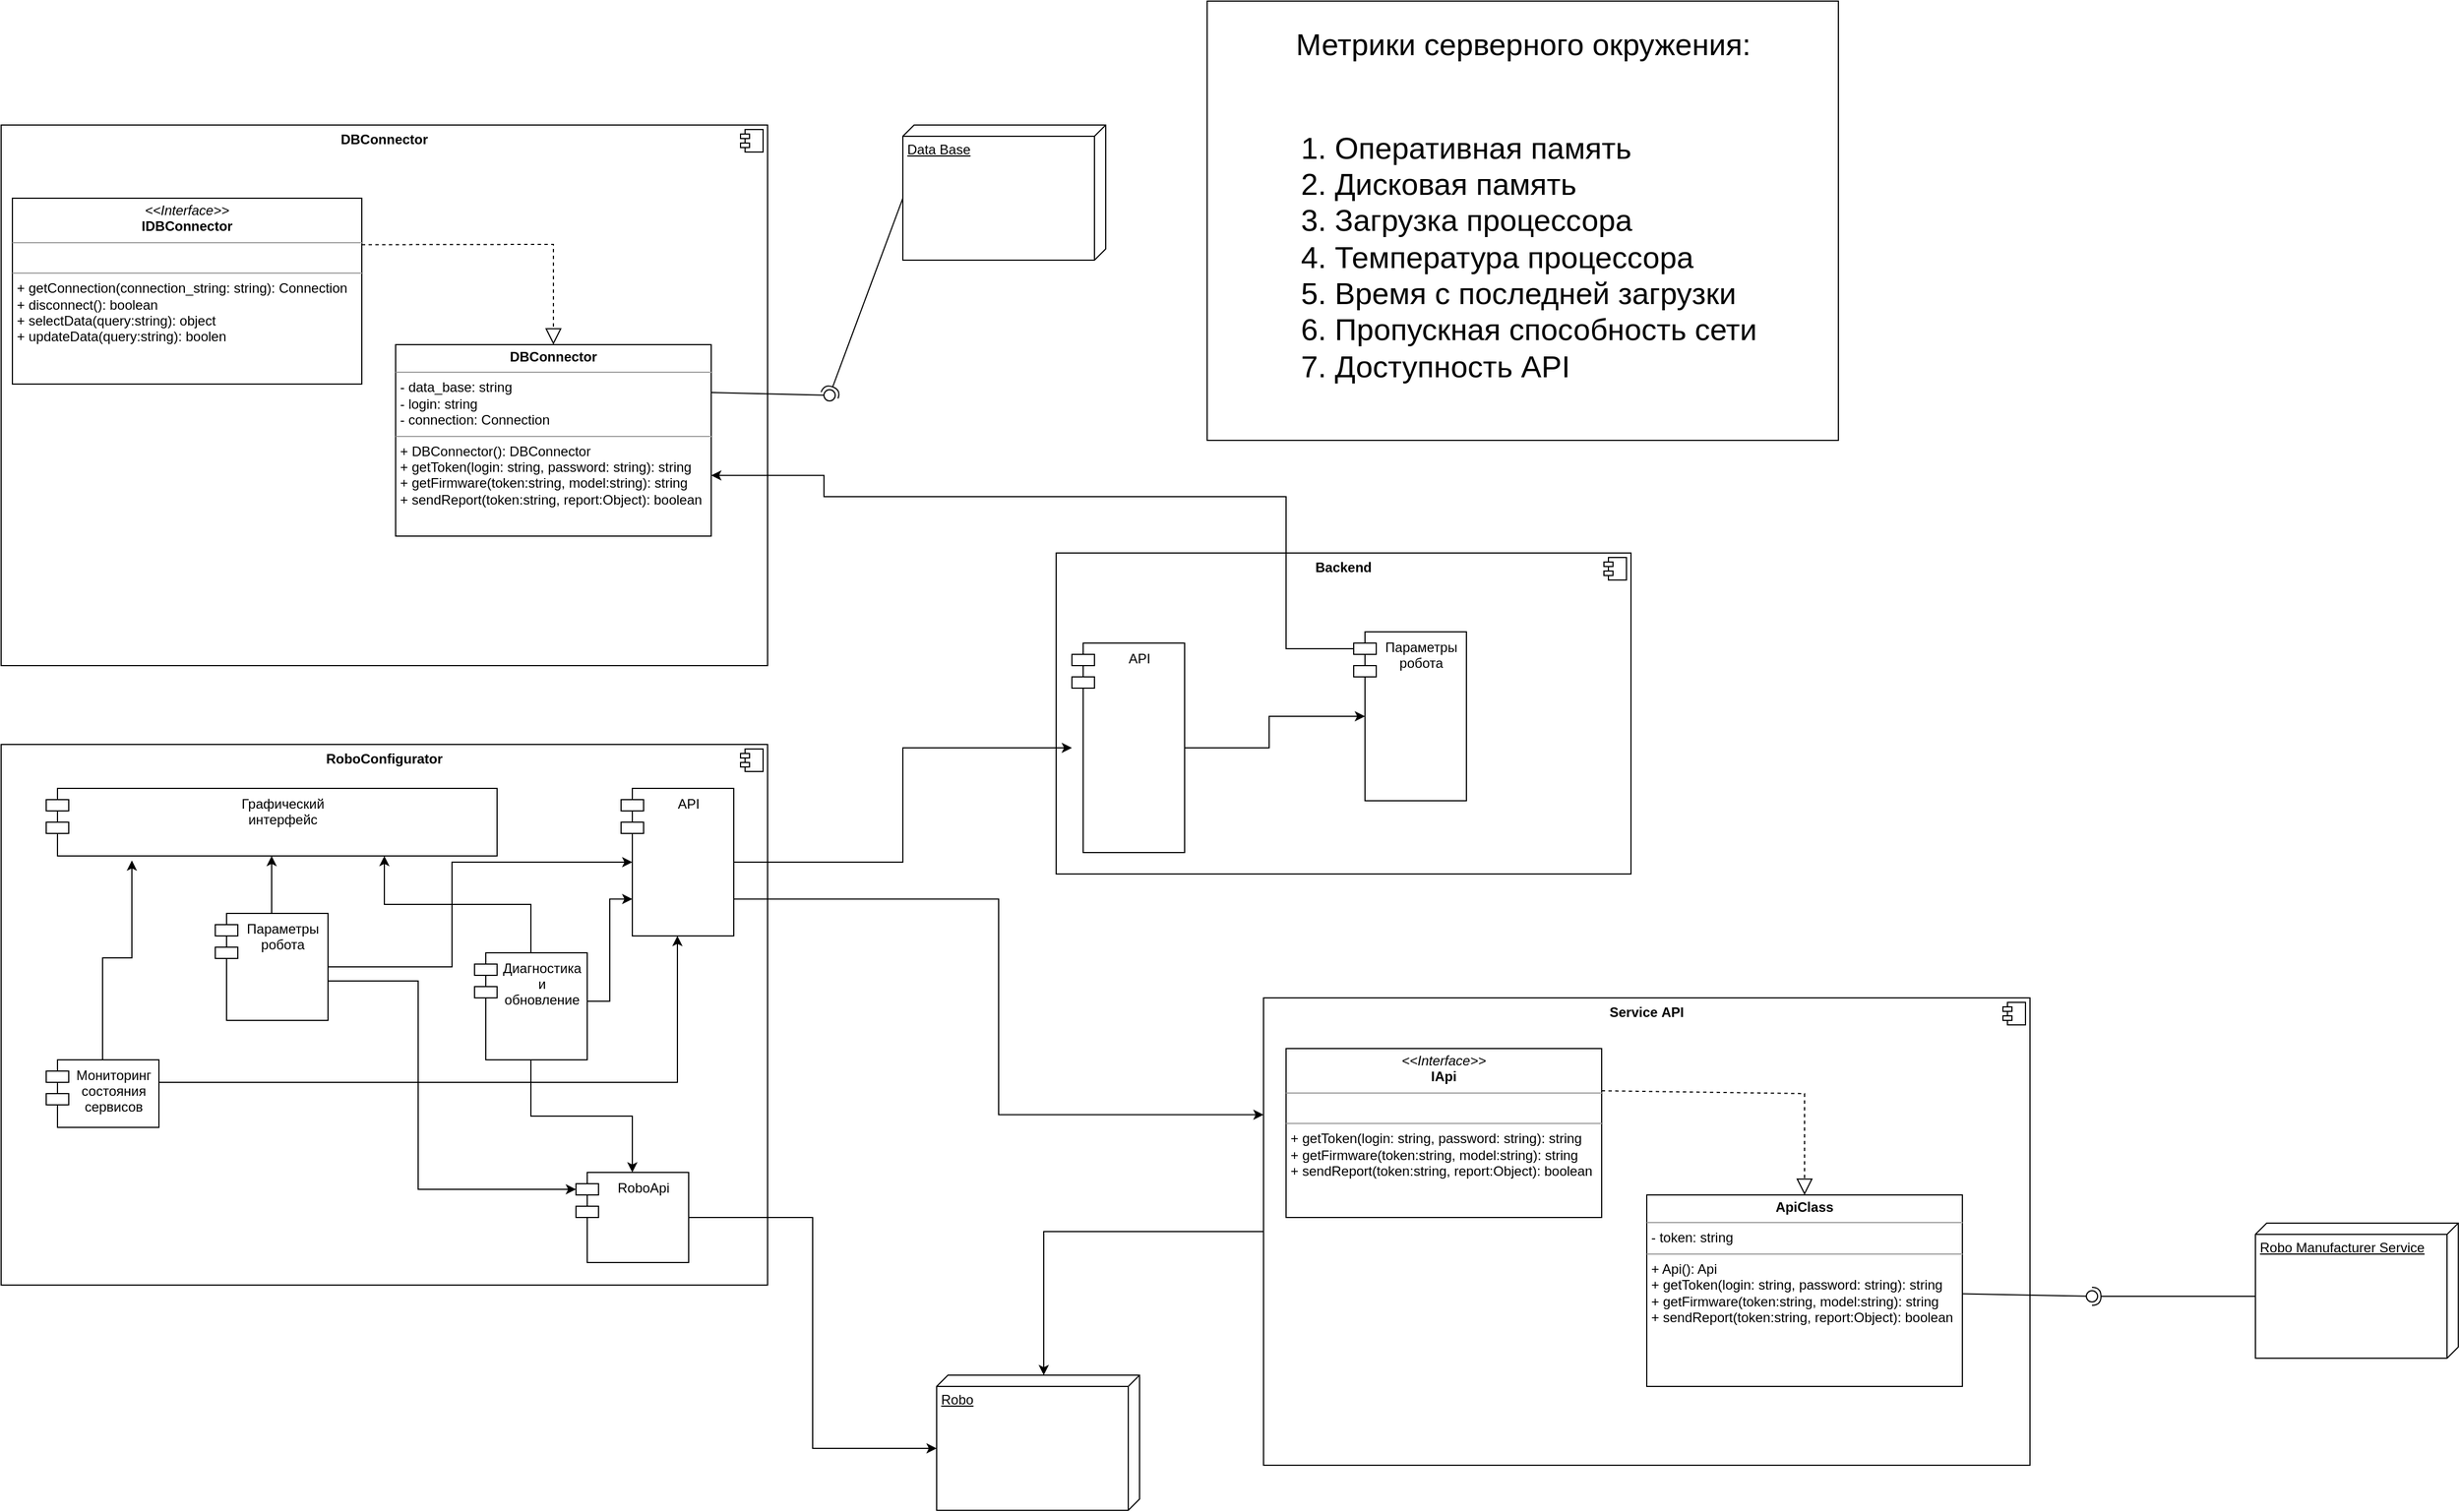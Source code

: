 <mxfile version="20.7.4" type="device"><diagram id="mIF9UkFlfIz6l7B6Z8xQ" name="Page-1"><mxGraphModel dx="2049" dy="1137" grid="1" gridSize="10" guides="1" tooltips="1" connect="1" arrows="1" fold="1" page="1" pageScale="1" pageWidth="827" pageHeight="1169" math="0" shadow="0"><root><mxCell id="0"/><mxCell id="1" parent="0"/><mxCell id="l2dZydtLmszuA_eJ2vay-12" value="&lt;p style=&quot;margin:0px;margin-top:6px;text-align:center;&quot;&gt;&lt;b&gt;DBConnector&lt;/b&gt;&lt;/p&gt;" style="align=left;overflow=fill;html=1;dropTarget=0;" vertex="1" parent="1"><mxGeometry x="50" y="520" width="680" height="480" as="geometry"/></mxCell><mxCell id="l2dZydtLmszuA_eJ2vay-13" value="" style="shape=component;jettyWidth=8;jettyHeight=4;" vertex="1" parent="l2dZydtLmszuA_eJ2vay-12"><mxGeometry x="1" width="20" height="20" relative="1" as="geometry"><mxPoint x="-24" y="4" as="offset"/></mxGeometry></mxCell><mxCell id="l2dZydtLmszuA_eJ2vay-14" value="&lt;p style=&quot;margin:0px;margin-top:4px;text-align:center;&quot;&gt;&lt;i&gt;&amp;lt;&amp;lt;Interface&amp;gt;&amp;gt;&lt;/i&gt;&lt;br&gt;&lt;b&gt;IDBConnector&lt;/b&gt;&lt;/p&gt;&lt;hr size=&quot;1&quot;&gt;&lt;p style=&quot;margin:0px;margin-left:4px;&quot;&gt;&lt;br&gt;&lt;/p&gt;&lt;hr size=&quot;1&quot;&gt;&lt;p style=&quot;margin:0px;margin-left:4px;&quot;&gt;+ getConnection(connection_string: string): Connection&lt;/p&gt;&lt;p style=&quot;margin:0px;margin-left:4px;&quot;&gt;+ disconnect(): boolean&lt;/p&gt;&lt;p style=&quot;margin:0px;margin-left:4px;&quot;&gt;+ selectData(query:string): object&lt;/p&gt;&lt;p style=&quot;margin:0px;margin-left:4px;&quot;&gt;+ updateData(query:string): boolen&lt;/p&gt;" style="verticalAlign=top;align=left;overflow=fill;fontSize=12;fontFamily=Helvetica;html=1;" vertex="1" parent="1"><mxGeometry x="60" y="585" width="310" height="165" as="geometry"/></mxCell><mxCell id="l2dZydtLmszuA_eJ2vay-15" value="&lt;p style=&quot;margin:0px;margin-top:4px;text-align:center;&quot;&gt;&lt;b&gt;DBConnector&lt;/b&gt;&lt;/p&gt;&lt;hr size=&quot;1&quot;&gt;&lt;p style=&quot;margin:0px;margin-left:4px;&quot;&gt;- data_base: string&lt;/p&gt;&lt;p style=&quot;margin:0px;margin-left:4px;&quot;&gt;- login: string&lt;/p&gt;&lt;p style=&quot;margin:0px;margin-left:4px;&quot;&gt;- connection: Connection&amp;nbsp;&lt;/p&gt;&lt;hr size=&quot;1&quot;&gt;&lt;p style=&quot;margin:0px;margin-left:4px;&quot;&gt;+ DBConnector(): DBConnector&lt;/p&gt;&lt;p style=&quot;border-color: var(--border-color); margin: 0px 0px 0px 4px;&quot;&gt;+ getToken(login: string, password: string): string&lt;/p&gt;&lt;p style=&quot;border-color: var(--border-color); margin: 0px 0px 0px 4px;&quot;&gt;+ getFirmware(token:string, model:string): string&lt;/p&gt;&lt;p style=&quot;border-color: var(--border-color); margin: 0px 0px 0px 4px;&quot;&gt;+ sendReport(token:string, report:Object): boolean&lt;/p&gt;" style="verticalAlign=top;align=left;overflow=fill;fontSize=12;fontFamily=Helvetica;html=1;" vertex="1" parent="1"><mxGeometry x="400" y="715" width="280" height="170" as="geometry"/></mxCell><mxCell id="l2dZydtLmszuA_eJ2vay-19" value="" style="endArrow=block;dashed=1;endFill=0;endSize=12;html=1;rounded=0;exitX=1;exitY=0.25;exitDx=0;exitDy=0;entryX=0.5;entryY=0;entryDx=0;entryDy=0;" edge="1" parent="1" source="l2dZydtLmszuA_eJ2vay-14" target="l2dZydtLmszuA_eJ2vay-15"><mxGeometry width="160" relative="1" as="geometry"><mxPoint x="540" y="710" as="sourcePoint"/><mxPoint x="700" y="710" as="targetPoint"/><Array as="points"><mxPoint x="540" y="626"/></Array></mxGeometry></mxCell><mxCell id="l2dZydtLmszuA_eJ2vay-20" value="Data Base" style="verticalAlign=top;align=left;spacingTop=8;spacingLeft=2;spacingRight=12;shape=cube;size=10;direction=south;fontStyle=4;html=1;" vertex="1" parent="1"><mxGeometry x="850" y="520" width="180" height="120" as="geometry"/></mxCell><mxCell id="l2dZydtLmszuA_eJ2vay-21" value="" style="rounded=0;orthogonalLoop=1;jettySize=auto;html=1;endArrow=none;endFill=0;sketch=0;sourcePerimeterSpacing=0;targetPerimeterSpacing=0;exitX=1;exitY=0.25;exitDx=0;exitDy=0;" edge="1" parent="1" target="l2dZydtLmszuA_eJ2vay-23" source="l2dZydtLmszuA_eJ2vay-15"><mxGeometry relative="1" as="geometry"><mxPoint x="680" y="772.745" as="sourcePoint"/></mxGeometry></mxCell><mxCell id="l2dZydtLmszuA_eJ2vay-22" value="" style="rounded=0;orthogonalLoop=1;jettySize=auto;html=1;endArrow=halfCircle;endFill=0;entryX=0.5;entryY=0.5;endSize=6;strokeWidth=1;sketch=0;exitX=0;exitY=0;exitDx=65;exitDy=180;exitPerimeter=0;" edge="1" parent="1" target="l2dZydtLmszuA_eJ2vay-23" source="l2dZydtLmszuA_eJ2vay-20"><mxGeometry relative="1" as="geometry"><mxPoint x="910" y="775" as="sourcePoint"/></mxGeometry></mxCell><mxCell id="l2dZydtLmszuA_eJ2vay-23" value="" style="ellipse;whiteSpace=wrap;html=1;align=center;aspect=fixed;resizable=0;points=[];outlineConnect=0;sketch=0;" vertex="1" parent="1"><mxGeometry x="779.998" y="755" width="10" height="10" as="geometry"/></mxCell><mxCell id="l2dZydtLmszuA_eJ2vay-25" value="&lt;p style=&quot;margin:0px;margin-top:6px;text-align:center;&quot;&gt;&lt;b&gt;RoboConfigurator&lt;/b&gt;&lt;/p&gt;" style="align=left;overflow=fill;html=1;dropTarget=0;" vertex="1" parent="1"><mxGeometry x="50" y="1070" width="680" height="480" as="geometry"/></mxCell><mxCell id="l2dZydtLmszuA_eJ2vay-26" value="" style="shape=component;jettyWidth=8;jettyHeight=4;" vertex="1" parent="l2dZydtLmszuA_eJ2vay-25"><mxGeometry x="1" width="20" height="20" relative="1" as="geometry"><mxPoint x="-24" y="4" as="offset"/></mxGeometry></mxCell><mxCell id="l2dZydtLmszuA_eJ2vay-30" value="Robo" style="verticalAlign=top;align=left;spacingTop=8;spacingLeft=2;spacingRight=12;shape=cube;size=10;direction=south;fontStyle=4;html=1;" vertex="1" parent="1"><mxGeometry x="880" y="1630" width="180" height="120" as="geometry"/></mxCell><mxCell id="l2dZydtLmszuA_eJ2vay-34" value="&lt;p style=&quot;margin:0px;margin-top:6px;text-align:center;&quot;&gt;&lt;b&gt;Backend&lt;/b&gt;&lt;/p&gt;" style="align=left;overflow=fill;html=1;dropTarget=0;" vertex="1" parent="1"><mxGeometry x="986" y="900" width="510" height="285" as="geometry"/></mxCell><mxCell id="l2dZydtLmszuA_eJ2vay-35" value="" style="shape=component;jettyWidth=8;jettyHeight=4;" vertex="1" parent="l2dZydtLmszuA_eJ2vay-34"><mxGeometry x="1" width="20" height="20" relative="1" as="geometry"><mxPoint x="-24" y="4" as="offset"/></mxGeometry></mxCell><mxCell id="l2dZydtLmszuA_eJ2vay-38" style="edgeStyle=orthogonalEdgeStyle;rounded=0;orthogonalLoop=1;jettySize=auto;html=1;entryX=0;entryY=0;entryDx=65;entryDy=180;entryPerimeter=0;" edge="1" parent="1" source="l2dZydtLmszuA_eJ2vay-37" target="l2dZydtLmszuA_eJ2vay-30"><mxGeometry relative="1" as="geometry"/></mxCell><mxCell id="l2dZydtLmszuA_eJ2vay-37" value="RoboApi" style="shape=module;align=left;spacingLeft=20;align=center;verticalAlign=top;" vertex="1" parent="1"><mxGeometry x="560" y="1450" width="100" height="80" as="geometry"/></mxCell><mxCell id="l2dZydtLmszuA_eJ2vay-43" style="edgeStyle=orthogonalEdgeStyle;rounded=0;orthogonalLoop=1;jettySize=auto;html=1;" edge="1" parent="1" source="l2dZydtLmszuA_eJ2vay-39" target="l2dZydtLmszuA_eJ2vay-40"><mxGeometry relative="1" as="geometry"/></mxCell><mxCell id="l2dZydtLmszuA_eJ2vay-45" style="edgeStyle=orthogonalEdgeStyle;rounded=0;orthogonalLoop=1;jettySize=auto;html=1;entryX=0;entryY=0.5;entryDx=10;entryDy=0;entryPerimeter=0;" edge="1" parent="1" source="l2dZydtLmszuA_eJ2vay-39" target="l2dZydtLmszuA_eJ2vay-44"><mxGeometry relative="1" as="geometry"><Array as="points"><mxPoint x="450" y="1268"/><mxPoint x="450" y="1175"/></Array></mxGeometry></mxCell><mxCell id="l2dZydtLmszuA_eJ2vay-49" style="edgeStyle=orthogonalEdgeStyle;rounded=0;orthogonalLoop=1;jettySize=auto;html=1;entryX=0;entryY=0;entryDx=0;entryDy=15;entryPerimeter=0;" edge="1" parent="1" source="l2dZydtLmszuA_eJ2vay-39" target="l2dZydtLmszuA_eJ2vay-37"><mxGeometry relative="1" as="geometry"><Array as="points"><mxPoint x="420" y="1280"/><mxPoint x="420" y="1465"/></Array></mxGeometry></mxCell><mxCell id="l2dZydtLmszuA_eJ2vay-39" value="Параметры &#10;робота" style="shape=module;align=left;spacingLeft=20;align=center;verticalAlign=top;" vertex="1" parent="1"><mxGeometry x="240" y="1220" width="100" height="95" as="geometry"/></mxCell><mxCell id="l2dZydtLmszuA_eJ2vay-40" value="Графический&#10;интерфейс" style="shape=module;align=left;spacingLeft=20;align=center;verticalAlign=top;" vertex="1" parent="1"><mxGeometry x="90" y="1109" width="400" height="60" as="geometry"/></mxCell><mxCell id="l2dZydtLmszuA_eJ2vay-47" style="edgeStyle=orthogonalEdgeStyle;rounded=0;orthogonalLoop=1;jettySize=auto;html=1;" edge="1" parent="1" source="l2dZydtLmszuA_eJ2vay-44" target="l2dZydtLmszuA_eJ2vay-46"><mxGeometry relative="1" as="geometry"/></mxCell><mxCell id="l2dZydtLmszuA_eJ2vay-62" style="edgeStyle=orthogonalEdgeStyle;rounded=0;orthogonalLoop=1;jettySize=auto;html=1;exitX=1;exitY=0.75;exitDx=0;exitDy=0;entryX=0;entryY=0.25;entryDx=0;entryDy=0;fontSize=27;" edge="1" parent="1" source="l2dZydtLmszuA_eJ2vay-44" target="l2dZydtLmszuA_eJ2vay-1"><mxGeometry relative="1" as="geometry"/></mxCell><mxCell id="l2dZydtLmszuA_eJ2vay-44" value="API" style="shape=module;align=left;spacingLeft=20;align=center;verticalAlign=top;" vertex="1" parent="1"><mxGeometry x="600" y="1109" width="100" height="131" as="geometry"/></mxCell><mxCell id="l2dZydtLmszuA_eJ2vay-54" style="edgeStyle=orthogonalEdgeStyle;rounded=0;orthogonalLoop=1;jettySize=auto;html=1;entryX=0;entryY=0.5;entryDx=10;entryDy=0;entryPerimeter=0;fontSize=27;" edge="1" parent="1" source="l2dZydtLmszuA_eJ2vay-46" target="l2dZydtLmszuA_eJ2vay-48"><mxGeometry relative="1" as="geometry"/></mxCell><mxCell id="l2dZydtLmszuA_eJ2vay-46" value="API" style="shape=module;align=left;spacingLeft=20;align=center;verticalAlign=top;" vertex="1" parent="1"><mxGeometry x="1000" y="980" width="100" height="186" as="geometry"/></mxCell><mxCell id="l2dZydtLmszuA_eJ2vay-48" value="Параметры &#10;робота" style="shape=module;align=left;spacingLeft=20;align=center;verticalAlign=top;" vertex="1" parent="1"><mxGeometry x="1250" y="970" width="100" height="150" as="geometry"/></mxCell><mxCell id="l2dZydtLmszuA_eJ2vay-50" value="" style="group" vertex="1" connectable="0" parent="1"><mxGeometry x="1170" y="1295" width="1060" height="415" as="geometry"/></mxCell><mxCell id="l2dZydtLmszuA_eJ2vay-1" value="&lt;p style=&quot;margin:0px;margin-top:6px;text-align:center;&quot;&gt;&lt;b&gt;Service&amp;nbsp;&lt;/b&gt;&lt;b style=&quot;background-color: initial;&quot;&gt;API&lt;/b&gt;&lt;/p&gt;" style="align=left;overflow=fill;html=1;dropTarget=0;" vertex="1" parent="l2dZydtLmszuA_eJ2vay-50"><mxGeometry width="680" height="415" as="geometry"/></mxCell><mxCell id="l2dZydtLmszuA_eJ2vay-2" value="" style="shape=component;jettyWidth=8;jettyHeight=4;" vertex="1" parent="l2dZydtLmszuA_eJ2vay-1"><mxGeometry x="1" width="20" height="20" relative="1" as="geometry"><mxPoint x="-24" y="4" as="offset"/></mxGeometry></mxCell><mxCell id="l2dZydtLmszuA_eJ2vay-4" value="&lt;p style=&quot;margin:0px;margin-top:4px;text-align:center;&quot;&gt;&lt;i&gt;&amp;lt;&amp;lt;Interface&amp;gt;&amp;gt;&lt;/i&gt;&lt;br&gt;&lt;b&gt;IApi&lt;/b&gt;&lt;/p&gt;&lt;hr size=&quot;1&quot;&gt;&lt;p style=&quot;margin:0px;margin-left:4px;&quot;&gt;&lt;br&gt;&lt;/p&gt;&lt;hr size=&quot;1&quot;&gt;&lt;p style=&quot;margin:0px;margin-left:4px;&quot;&gt;+ getToken(login: string, password: string): string&lt;/p&gt;&lt;p style=&quot;margin:0px;margin-left:4px;&quot;&gt;+ getFirmware(token:string, model:string): string&lt;/p&gt;&lt;p style=&quot;margin:0px;margin-left:4px;&quot;&gt;+ sendReport(token:string, report:Object): boolean&lt;/p&gt;" style="verticalAlign=top;align=left;overflow=fill;fontSize=12;fontFamily=Helvetica;html=1;" vertex="1" parent="l2dZydtLmszuA_eJ2vay-50"><mxGeometry x="20" y="45" width="280" height="150" as="geometry"/></mxCell><mxCell id="l2dZydtLmszuA_eJ2vay-5" value="Robo Manufacturer Service" style="verticalAlign=top;align=left;spacingTop=8;spacingLeft=2;spacingRight=12;shape=cube;size=10;direction=south;fontStyle=4;html=1;" vertex="1" parent="l2dZydtLmszuA_eJ2vay-50"><mxGeometry x="880" y="200" width="180" height="120" as="geometry"/></mxCell><mxCell id="l2dZydtLmszuA_eJ2vay-8" value="&lt;p style=&quot;margin:0px;margin-top:4px;text-align:center;&quot;&gt;&lt;b&gt;ApiClass&lt;/b&gt;&lt;/p&gt;&lt;hr size=&quot;1&quot;&gt;&lt;p style=&quot;margin:0px;margin-left:4px;&quot;&gt;- token: string&lt;/p&gt;&lt;hr size=&quot;1&quot;&gt;&lt;p style=&quot;margin:0px;margin-left:4px;&quot;&gt;+ Api(): Api&lt;/p&gt;&lt;p style=&quot;border-color: var(--border-color); margin: 0px 0px 0px 4px;&quot;&gt;+ getToken(login: string, password: string): string&lt;/p&gt;&lt;p style=&quot;border-color: var(--border-color); margin: 0px 0px 0px 4px;&quot;&gt;+ getFirmware(token:string, model:string): string&lt;/p&gt;&lt;p style=&quot;border-color: var(--border-color); margin: 0px 0px 0px 4px;&quot;&gt;+ sendReport(token:string, report:Object): boolean&lt;/p&gt;" style="verticalAlign=top;align=left;overflow=fill;fontSize=12;fontFamily=Helvetica;html=1;" vertex="1" parent="l2dZydtLmszuA_eJ2vay-50"><mxGeometry x="340" y="175" width="280" height="170" as="geometry"/></mxCell><mxCell id="l2dZydtLmszuA_eJ2vay-9" value="" style="endArrow=block;dashed=1;endFill=0;endSize=12;html=1;rounded=0;exitX=1;exitY=0.25;exitDx=0;exitDy=0;entryX=0.5;entryY=0;entryDx=0;entryDy=0;" edge="1" parent="l2dZydtLmszuA_eJ2vay-50" source="l2dZydtLmszuA_eJ2vay-4" target="l2dZydtLmszuA_eJ2vay-8"><mxGeometry width="160" relative="1" as="geometry"><mxPoint x="280" y="355" as="sourcePoint"/><mxPoint x="440" y="355" as="targetPoint"/><Array as="points"><mxPoint x="480" y="85"/></Array></mxGeometry></mxCell><mxCell id="l2dZydtLmszuA_eJ2vay-11" style="edgeStyle=orthogonalEdgeStyle;rounded=0;orthogonalLoop=1;jettySize=auto;html=1;exitX=0.5;exitY=1;exitDx=0;exitDy=0;" edge="1" parent="l2dZydtLmszuA_eJ2vay-50" source="l2dZydtLmszuA_eJ2vay-1" target="l2dZydtLmszuA_eJ2vay-1"><mxGeometry relative="1" as="geometry"/></mxCell><mxCell id="l2dZydtLmszuA_eJ2vay-16" value="" style="rounded=0;orthogonalLoop=1;jettySize=auto;html=1;endArrow=none;endFill=0;sketch=0;sourcePerimeterSpacing=0;targetPerimeterSpacing=0;" edge="1" target="l2dZydtLmszuA_eJ2vay-18" parent="l2dZydtLmszuA_eJ2vay-50" source="l2dZydtLmszuA_eJ2vay-8"><mxGeometry relative="1" as="geometry"><mxPoint x="340" y="350" as="sourcePoint"/></mxGeometry></mxCell><mxCell id="l2dZydtLmszuA_eJ2vay-17" value="" style="rounded=0;orthogonalLoop=1;jettySize=auto;html=1;endArrow=halfCircle;endFill=0;entryX=0.5;entryY=0.5;endSize=6;strokeWidth=1;sketch=0;exitX=0;exitY=0;exitDx=65;exitDy=180;exitPerimeter=0;" edge="1" target="l2dZydtLmszuA_eJ2vay-18" parent="l2dZydtLmszuA_eJ2vay-50" source="l2dZydtLmszuA_eJ2vay-5"><mxGeometry relative="1" as="geometry"><mxPoint x="380" y="350" as="sourcePoint"/></mxGeometry></mxCell><mxCell id="l2dZydtLmszuA_eJ2vay-18" value="" style="ellipse;whiteSpace=wrap;html=1;align=center;aspect=fixed;resizable=0;points=[];outlineConnect=0;sketch=0;" vertex="1" parent="l2dZydtLmszuA_eJ2vay-50"><mxGeometry x="730" y="260" width="10" height="10" as="geometry"/></mxCell><mxCell id="l2dZydtLmszuA_eJ2vay-53" value="&lt;font style=&quot;&quot;&gt;&lt;span style=&quot;font-size: 27px;&quot;&gt;Метрики серверного окружения:&lt;/span&gt;&lt;br&gt;&lt;div style=&quot;text-align: left;&quot;&gt;&lt;span style=&quot;font-size: 27px;&quot;&gt;&lt;br&gt;&lt;/span&gt;&lt;/div&gt;&lt;ol style=&quot;font-size: 27px;&quot;&gt;&lt;li style=&quot;text-align: left;&quot;&gt;&lt;font style=&quot;font-size: 27px;&quot;&gt;Оперативная память&lt;/font&gt;&lt;/li&gt;&lt;li style=&quot;text-align: left;&quot;&gt;&lt;font style=&quot;font-size: 27px;&quot;&gt;Дисковая память&lt;/font&gt;&lt;/li&gt;&lt;li style=&quot;text-align: left;&quot;&gt;&lt;font style=&quot;font-size: 27px;&quot;&gt;Загрузка процессора&lt;/font&gt;&lt;/li&gt;&lt;li style=&quot;text-align: left;&quot;&gt;&lt;font style=&quot;font-size: 27px;&quot;&gt;Температура процессора&lt;/font&gt;&lt;/li&gt;&lt;li style=&quot;text-align: left;&quot;&gt;&lt;font style=&quot;font-size: 27px;&quot;&gt;Время с последней загрузки&lt;/font&gt;&lt;/li&gt;&lt;li style=&quot;text-align: left;&quot;&gt;&lt;font style=&quot;font-size: 27px;&quot;&gt;Пропускная способность сети&lt;br&gt;&lt;/font&gt;&lt;/li&gt;&lt;li style=&quot;text-align: left;&quot;&gt;&lt;font style=&quot;font-size: 27px;&quot;&gt;Доступность API&lt;/font&gt;&lt;/li&gt;&lt;/ol&gt;&lt;/font&gt;" style="html=1;fontSize=11;align=center;" vertex="1" parent="1"><mxGeometry x="1120" y="410" width="560" height="390" as="geometry"/></mxCell><mxCell id="l2dZydtLmszuA_eJ2vay-42" style="edgeStyle=orthogonalEdgeStyle;rounded=0;orthogonalLoop=1;jettySize=auto;html=1;entryX=1;entryY=0.683;entryDx=0;entryDy=0;entryPerimeter=0;exitX=0;exitY=0;exitDx=0;exitDy=15;exitPerimeter=0;" edge="1" parent="1" source="l2dZydtLmszuA_eJ2vay-48" target="l2dZydtLmszuA_eJ2vay-15"><mxGeometry relative="1" as="geometry"><Array as="points"><mxPoint x="1190" y="985"/><mxPoint x="1190" y="850"/><mxPoint x="780" y="850"/><mxPoint x="780" y="831"/></Array></mxGeometry></mxCell><mxCell id="l2dZydtLmszuA_eJ2vay-56" style="edgeStyle=orthogonalEdgeStyle;rounded=0;orthogonalLoop=1;jettySize=auto;html=1;entryX=0.19;entryY=1.067;entryDx=0;entryDy=0;entryPerimeter=0;fontSize=27;" edge="1" parent="1" source="l2dZydtLmszuA_eJ2vay-55" target="l2dZydtLmszuA_eJ2vay-40"><mxGeometry relative="1" as="geometry"/></mxCell><mxCell id="l2dZydtLmszuA_eJ2vay-58" style="edgeStyle=orthogonalEdgeStyle;rounded=0;orthogonalLoop=1;jettySize=auto;html=1;entryX=0.5;entryY=1;entryDx=0;entryDy=0;fontSize=27;" edge="1" parent="1" source="l2dZydtLmszuA_eJ2vay-55" target="l2dZydtLmszuA_eJ2vay-44"><mxGeometry relative="1" as="geometry"><Array as="points"><mxPoint x="650" y="1370"/></Array></mxGeometry></mxCell><mxCell id="l2dZydtLmszuA_eJ2vay-55" value="Мониторинг&#10;состояния&#10;сервисов" style="shape=module;align=left;spacingLeft=20;align=center;verticalAlign=top;" vertex="1" parent="1"><mxGeometry x="90" y="1350" width="100" height="60" as="geometry"/></mxCell><mxCell id="l2dZydtLmszuA_eJ2vay-60" style="edgeStyle=orthogonalEdgeStyle;rounded=0;orthogonalLoop=1;jettySize=auto;html=1;entryX=0.75;entryY=1;entryDx=0;entryDy=0;fontSize=27;" edge="1" parent="1" source="l2dZydtLmszuA_eJ2vay-59" target="l2dZydtLmszuA_eJ2vay-40"><mxGeometry relative="1" as="geometry"/></mxCell><mxCell id="l2dZydtLmszuA_eJ2vay-61" style="edgeStyle=orthogonalEdgeStyle;rounded=0;orthogonalLoop=1;jettySize=auto;html=1;entryX=0;entryY=0.75;entryDx=10;entryDy=0;entryPerimeter=0;fontSize=27;" edge="1" parent="1" source="l2dZydtLmszuA_eJ2vay-59" target="l2dZydtLmszuA_eJ2vay-44"><mxGeometry relative="1" as="geometry"><Array as="points"><mxPoint x="590" y="1298"/><mxPoint x="590" y="1207"/></Array></mxGeometry></mxCell><mxCell id="l2dZydtLmszuA_eJ2vay-64" style="edgeStyle=orthogonalEdgeStyle;rounded=0;orthogonalLoop=1;jettySize=auto;html=1;fontSize=27;" edge="1" parent="1" source="l2dZydtLmszuA_eJ2vay-59" target="l2dZydtLmszuA_eJ2vay-37"><mxGeometry relative="1" as="geometry"/></mxCell><mxCell id="l2dZydtLmszuA_eJ2vay-59" value="Диагностика&#10;и&#10;обновление" style="shape=module;align=left;spacingLeft=20;align=center;verticalAlign=top;" vertex="1" parent="1"><mxGeometry x="470" y="1255" width="100" height="95" as="geometry"/></mxCell><mxCell id="l2dZydtLmszuA_eJ2vay-63" style="edgeStyle=orthogonalEdgeStyle;rounded=0;orthogonalLoop=1;jettySize=auto;html=1;exitX=0;exitY=0.5;exitDx=0;exitDy=0;entryX=0;entryY=0;entryDx=0;entryDy=85;entryPerimeter=0;fontSize=27;" edge="1" parent="1" source="l2dZydtLmszuA_eJ2vay-1" target="l2dZydtLmszuA_eJ2vay-30"><mxGeometry relative="1" as="geometry"/></mxCell></root></mxGraphModel></diagram></mxfile>